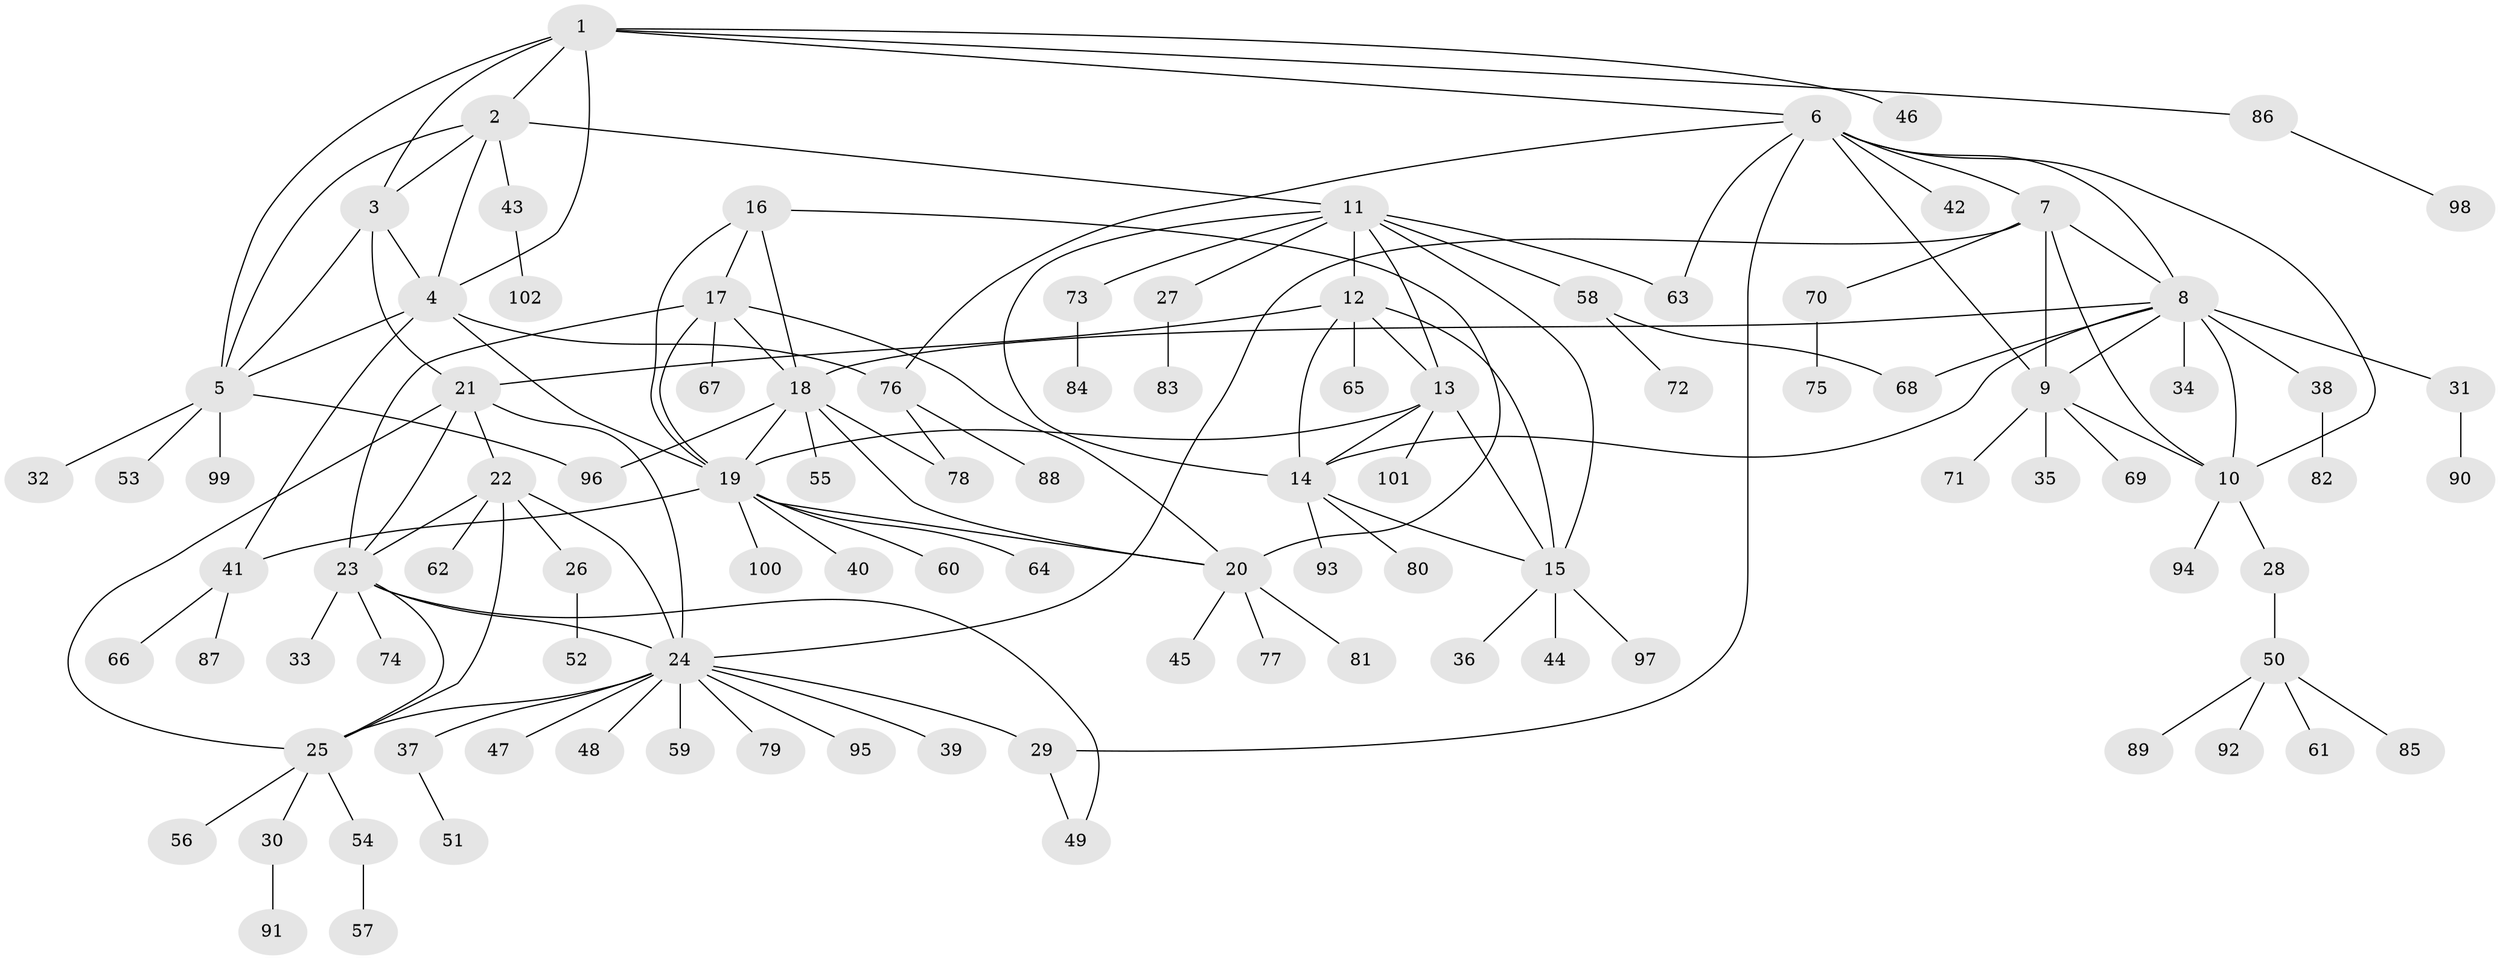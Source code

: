 // Generated by graph-tools (version 1.1) at 2025/11/02/27/25 16:11:36]
// undirected, 102 vertices, 145 edges
graph export_dot {
graph [start="1"]
  node [color=gray90,style=filled];
  1;
  2;
  3;
  4;
  5;
  6;
  7;
  8;
  9;
  10;
  11;
  12;
  13;
  14;
  15;
  16;
  17;
  18;
  19;
  20;
  21;
  22;
  23;
  24;
  25;
  26;
  27;
  28;
  29;
  30;
  31;
  32;
  33;
  34;
  35;
  36;
  37;
  38;
  39;
  40;
  41;
  42;
  43;
  44;
  45;
  46;
  47;
  48;
  49;
  50;
  51;
  52;
  53;
  54;
  55;
  56;
  57;
  58;
  59;
  60;
  61;
  62;
  63;
  64;
  65;
  66;
  67;
  68;
  69;
  70;
  71;
  72;
  73;
  74;
  75;
  76;
  77;
  78;
  79;
  80;
  81;
  82;
  83;
  84;
  85;
  86;
  87;
  88;
  89;
  90;
  91;
  92;
  93;
  94;
  95;
  96;
  97;
  98;
  99;
  100;
  101;
  102;
  1 -- 2;
  1 -- 3;
  1 -- 4;
  1 -- 5;
  1 -- 6;
  1 -- 46;
  1 -- 86;
  2 -- 3;
  2 -- 4;
  2 -- 5;
  2 -- 11;
  2 -- 43;
  3 -- 4;
  3 -- 5;
  3 -- 21;
  4 -- 5;
  4 -- 19;
  4 -- 41;
  4 -- 76;
  5 -- 32;
  5 -- 53;
  5 -- 96;
  5 -- 99;
  6 -- 7;
  6 -- 8;
  6 -- 9;
  6 -- 10;
  6 -- 29;
  6 -- 42;
  6 -- 63;
  6 -- 76;
  7 -- 8;
  7 -- 9;
  7 -- 10;
  7 -- 24;
  7 -- 70;
  8 -- 9;
  8 -- 10;
  8 -- 14;
  8 -- 18;
  8 -- 31;
  8 -- 34;
  8 -- 38;
  8 -- 68;
  9 -- 10;
  9 -- 35;
  9 -- 69;
  9 -- 71;
  10 -- 28;
  10 -- 94;
  11 -- 12;
  11 -- 13;
  11 -- 14;
  11 -- 15;
  11 -- 27;
  11 -- 58;
  11 -- 63;
  11 -- 73;
  12 -- 13;
  12 -- 14;
  12 -- 15;
  12 -- 21;
  12 -- 65;
  13 -- 14;
  13 -- 15;
  13 -- 19;
  13 -- 101;
  14 -- 15;
  14 -- 80;
  14 -- 93;
  15 -- 36;
  15 -- 44;
  15 -- 97;
  16 -- 17;
  16 -- 18;
  16 -- 19;
  16 -- 20;
  17 -- 18;
  17 -- 19;
  17 -- 20;
  17 -- 23;
  17 -- 67;
  18 -- 19;
  18 -- 20;
  18 -- 55;
  18 -- 78;
  18 -- 96;
  19 -- 20;
  19 -- 40;
  19 -- 41;
  19 -- 60;
  19 -- 64;
  19 -- 100;
  20 -- 45;
  20 -- 77;
  20 -- 81;
  21 -- 22;
  21 -- 23;
  21 -- 24;
  21 -- 25;
  22 -- 23;
  22 -- 24;
  22 -- 25;
  22 -- 26;
  22 -- 62;
  23 -- 24;
  23 -- 25;
  23 -- 33;
  23 -- 49;
  23 -- 74;
  24 -- 25;
  24 -- 29;
  24 -- 37;
  24 -- 39;
  24 -- 47;
  24 -- 48;
  24 -- 59;
  24 -- 79;
  24 -- 95;
  25 -- 30;
  25 -- 54;
  25 -- 56;
  26 -- 52;
  27 -- 83;
  28 -- 50;
  29 -- 49;
  30 -- 91;
  31 -- 90;
  37 -- 51;
  38 -- 82;
  41 -- 66;
  41 -- 87;
  43 -- 102;
  50 -- 61;
  50 -- 85;
  50 -- 89;
  50 -- 92;
  54 -- 57;
  58 -- 68;
  58 -- 72;
  70 -- 75;
  73 -- 84;
  76 -- 78;
  76 -- 88;
  86 -- 98;
}
